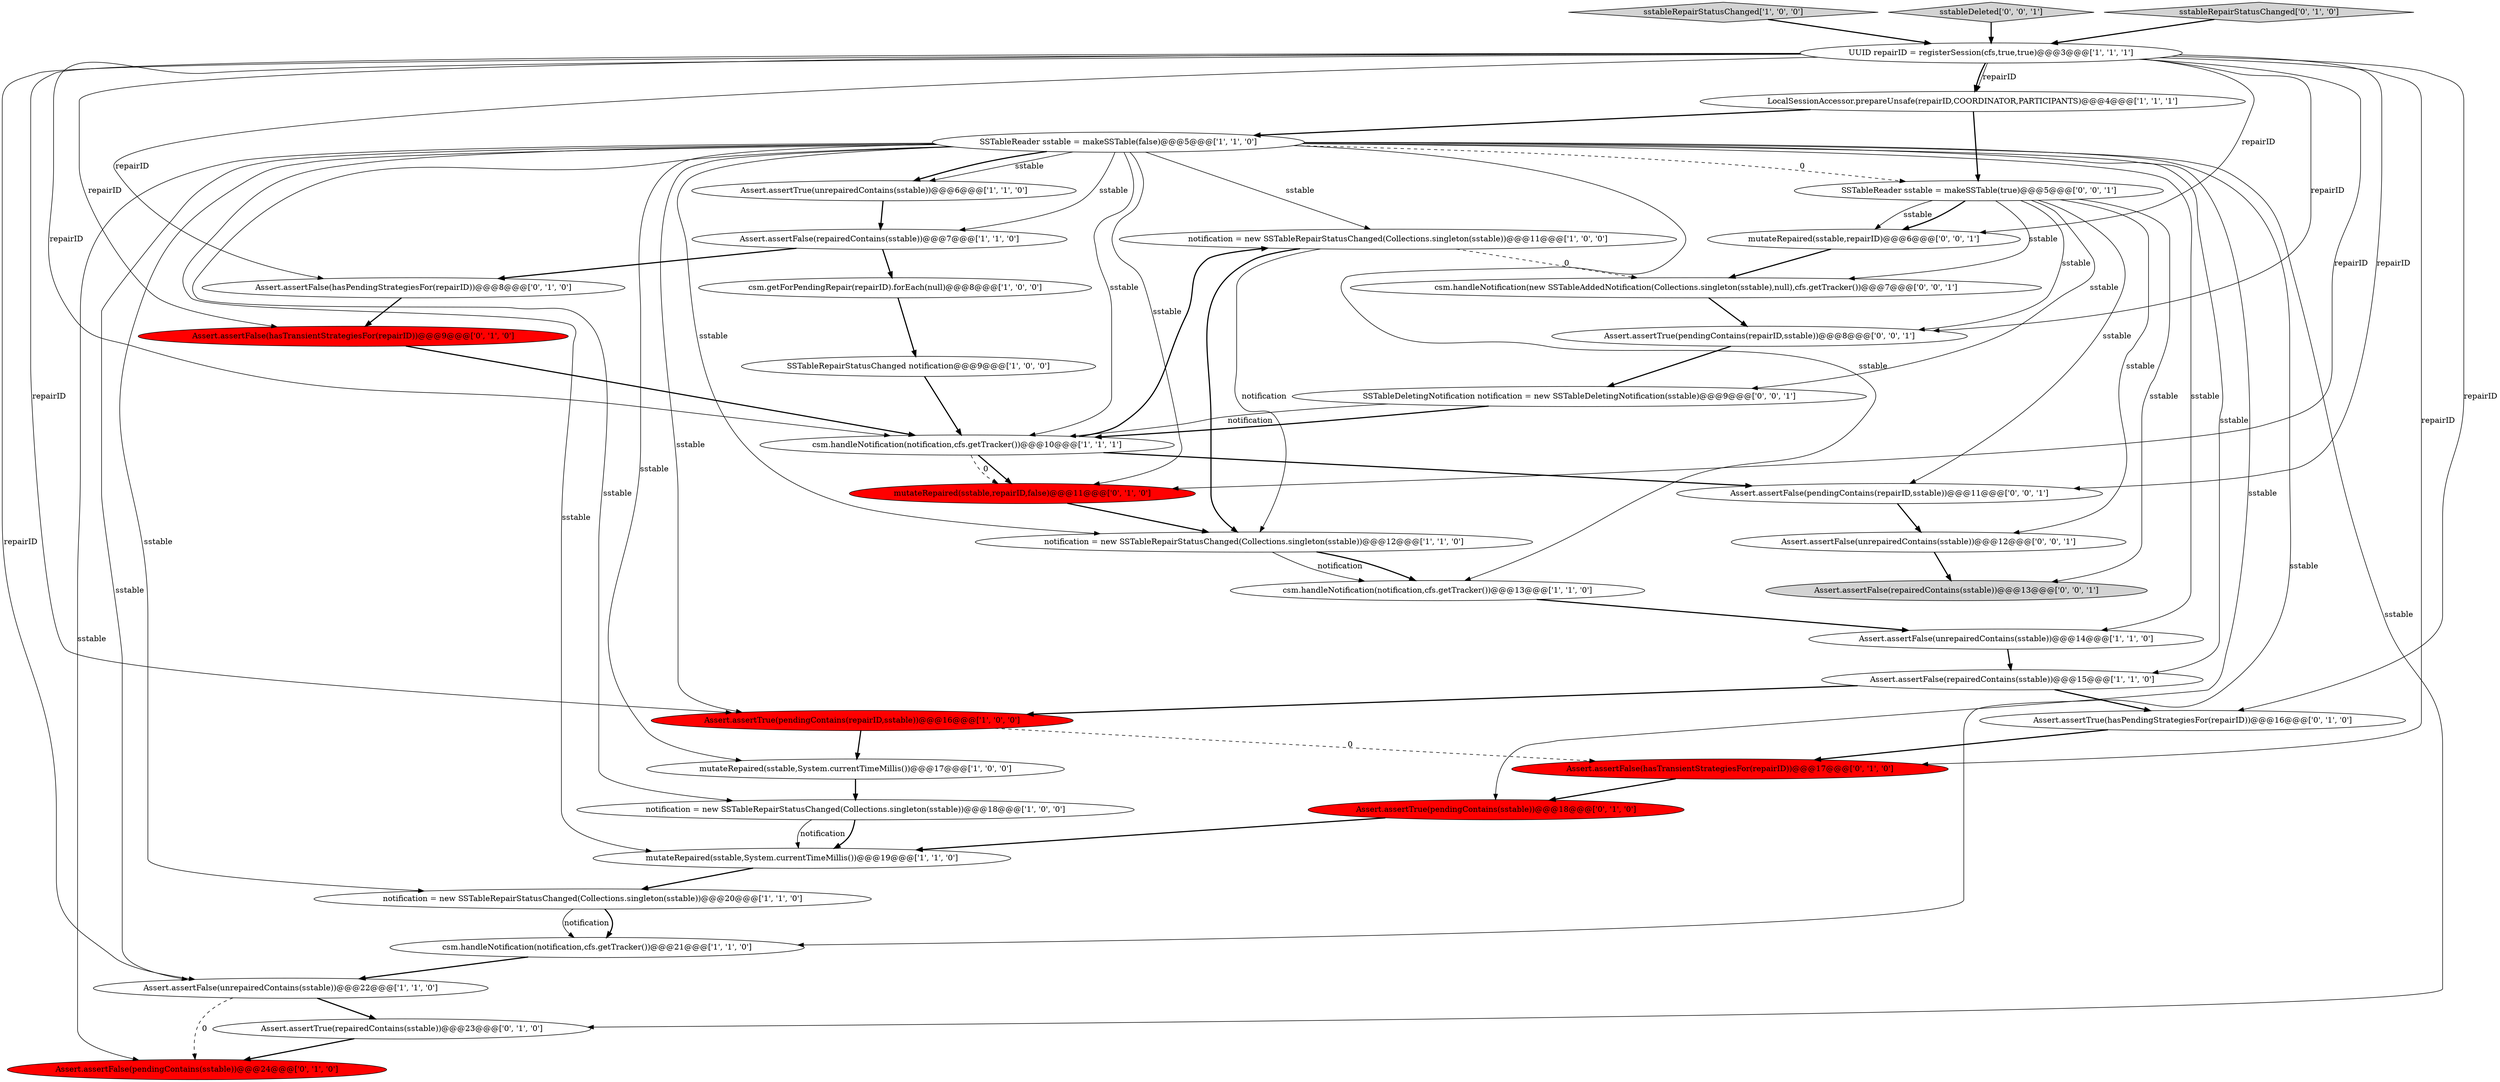 digraph {
2 [style = filled, label = "notification = new SSTableRepairStatusChanged(Collections.singleton(sstable))@@@18@@@['1', '0', '0']", fillcolor = white, shape = ellipse image = "AAA0AAABBB1BBB"];
0 [style = filled, label = "SSTableReader sstable = makeSSTable(false)@@@5@@@['1', '1', '0']", fillcolor = white, shape = ellipse image = "AAA0AAABBB1BBB"];
13 [style = filled, label = "csm.getForPendingRepair(repairID).forEach(null)@@@8@@@['1', '0', '0']", fillcolor = white, shape = ellipse image = "AAA0AAABBB1BBB"];
31 [style = filled, label = "csm.handleNotification(new SSTableAddedNotification(Collections.singleton(sstable),null),cfs.getTracker())@@@7@@@['0', '0', '1']", fillcolor = white, shape = ellipse image = "AAA0AAABBB3BBB"];
35 [style = filled, label = "Assert.assertFalse(pendingContains(repairID,sstable))@@@11@@@['0', '0', '1']", fillcolor = white, shape = ellipse image = "AAA0AAABBB3BBB"];
30 [style = filled, label = "Assert.assertFalse(repairedContains(sstable))@@@13@@@['0', '0', '1']", fillcolor = lightgray, shape = ellipse image = "AAA0AAABBB3BBB"];
38 [style = filled, label = "Assert.assertFalse(unrepairedContains(sstable))@@@12@@@['0', '0', '1']", fillcolor = white, shape = ellipse image = "AAA0AAABBB3BBB"];
36 [style = filled, label = "mutateRepaired(sstable,repairID)@@@6@@@['0', '0', '1']", fillcolor = white, shape = ellipse image = "AAA0AAABBB3BBB"];
3 [style = filled, label = "csm.handleNotification(notification,cfs.getTracker())@@@21@@@['1', '1', '0']", fillcolor = white, shape = ellipse image = "AAA0AAABBB1BBB"];
12 [style = filled, label = "UUID repairID = registerSession(cfs,true,true)@@@3@@@['1', '1', '1']", fillcolor = white, shape = ellipse image = "AAA0AAABBB1BBB"];
15 [style = filled, label = "LocalSessionAccessor.prepareUnsafe(repairID,COORDINATOR,PARTICIPANTS)@@@4@@@['1', '1', '1']", fillcolor = white, shape = ellipse image = "AAA0AAABBB1BBB"];
18 [style = filled, label = "Assert.assertFalse(unrepairedContains(sstable))@@@14@@@['1', '1', '0']", fillcolor = white, shape = ellipse image = "AAA0AAABBB1BBB"];
16 [style = filled, label = "notification = new SSTableRepairStatusChanged(Collections.singleton(sstable))@@@20@@@['1', '1', '0']", fillcolor = white, shape = ellipse image = "AAA0AAABBB1BBB"];
23 [style = filled, label = "mutateRepaired(sstable,repairID,false)@@@11@@@['0', '1', '0']", fillcolor = red, shape = ellipse image = "AAA1AAABBB2BBB"];
20 [style = filled, label = "notification = new SSTableRepairStatusChanged(Collections.singleton(sstable))@@@12@@@['1', '1', '0']", fillcolor = white, shape = ellipse image = "AAA0AAABBB1BBB"];
26 [style = filled, label = "Assert.assertFalse(pendingContains(sstable))@@@24@@@['0', '1', '0']", fillcolor = red, shape = ellipse image = "AAA1AAABBB2BBB"];
14 [style = filled, label = "sstableRepairStatusChanged['1', '0', '0']", fillcolor = lightgray, shape = diamond image = "AAA0AAABBB1BBB"];
1 [style = filled, label = "SSTableRepairStatusChanged notification@@@9@@@['1', '0', '0']", fillcolor = white, shape = ellipse image = "AAA0AAABBB1BBB"];
28 [style = filled, label = "Assert.assertFalse(hasTransientStrategiesFor(repairID))@@@9@@@['0', '1', '0']", fillcolor = red, shape = ellipse image = "AAA1AAABBB2BBB"];
11 [style = filled, label = "Assert.assertFalse(unrepairedContains(sstable))@@@22@@@['1', '1', '0']", fillcolor = white, shape = ellipse image = "AAA0AAABBB1BBB"];
21 [style = filled, label = "Assert.assertTrue(hasPendingStrategiesFor(repairID))@@@16@@@['0', '1', '0']", fillcolor = white, shape = ellipse image = "AAA0AAABBB2BBB"];
9 [style = filled, label = "mutateRepaired(sstable,System.currentTimeMillis())@@@19@@@['1', '1', '0']", fillcolor = white, shape = ellipse image = "AAA0AAABBB1BBB"];
4 [style = filled, label = "Assert.assertTrue(pendingContains(repairID,sstable))@@@16@@@['1', '0', '0']", fillcolor = red, shape = ellipse image = "AAA1AAABBB1BBB"];
19 [style = filled, label = "notification = new SSTableRepairStatusChanged(Collections.singleton(sstable))@@@11@@@['1', '0', '0']", fillcolor = white, shape = ellipse image = "AAA0AAABBB1BBB"];
33 [style = filled, label = "SSTableReader sstable = makeSSTable(true)@@@5@@@['0', '0', '1']", fillcolor = white, shape = ellipse image = "AAA0AAABBB3BBB"];
7 [style = filled, label = "csm.handleNotification(notification,cfs.getTracker())@@@10@@@['1', '1', '1']", fillcolor = white, shape = ellipse image = "AAA0AAABBB1BBB"];
6 [style = filled, label = "mutateRepaired(sstable,System.currentTimeMillis())@@@17@@@['1', '0', '0']", fillcolor = white, shape = ellipse image = "AAA0AAABBB1BBB"];
5 [style = filled, label = "Assert.assertFalse(repairedContains(sstable))@@@15@@@['1', '1', '0']", fillcolor = white, shape = ellipse image = "AAA0AAABBB1BBB"];
10 [style = filled, label = "Assert.assertTrue(unrepairedContains(sstable))@@@6@@@['1', '1', '0']", fillcolor = white, shape = ellipse image = "AAA0AAABBB1BBB"];
22 [style = filled, label = "Assert.assertTrue(pendingContains(sstable))@@@18@@@['0', '1', '0']", fillcolor = red, shape = ellipse image = "AAA1AAABBB2BBB"];
25 [style = filled, label = "Assert.assertFalse(hasTransientStrategiesFor(repairID))@@@17@@@['0', '1', '0']", fillcolor = red, shape = ellipse image = "AAA1AAABBB2BBB"];
27 [style = filled, label = "Assert.assertFalse(hasPendingStrategiesFor(repairID))@@@8@@@['0', '1', '0']", fillcolor = white, shape = ellipse image = "AAA0AAABBB2BBB"];
8 [style = filled, label = "csm.handleNotification(notification,cfs.getTracker())@@@13@@@['1', '1', '0']", fillcolor = white, shape = ellipse image = "AAA0AAABBB1BBB"];
29 [style = filled, label = "Assert.assertTrue(repairedContains(sstable))@@@23@@@['0', '1', '0']", fillcolor = white, shape = ellipse image = "AAA0AAABBB2BBB"];
32 [style = filled, label = "SSTableDeletingNotification notification = new SSTableDeletingNotification(sstable)@@@9@@@['0', '0', '1']", fillcolor = white, shape = ellipse image = "AAA0AAABBB3BBB"];
17 [style = filled, label = "Assert.assertFalse(repairedContains(sstable))@@@7@@@['1', '1', '0']", fillcolor = white, shape = ellipse image = "AAA0AAABBB1BBB"];
37 [style = filled, label = "sstableDeleted['0', '0', '1']", fillcolor = lightgray, shape = diamond image = "AAA0AAABBB3BBB"];
34 [style = filled, label = "Assert.assertTrue(pendingContains(repairID,sstable))@@@8@@@['0', '0', '1']", fillcolor = white, shape = ellipse image = "AAA0AAABBB3BBB"];
24 [style = filled, label = "sstableRepairStatusChanged['0', '1', '0']", fillcolor = lightgray, shape = diamond image = "AAA0AAABBB2BBB"];
12->36 [style = solid, label="repairID"];
25->22 [style = bold, label=""];
27->28 [style = bold, label=""];
7->35 [style = bold, label=""];
0->2 [style = solid, label="sstable"];
11->29 [style = bold, label=""];
20->8 [style = solid, label="notification"];
0->22 [style = solid, label="sstable"];
10->17 [style = bold, label=""];
12->15 [style = solid, label="repairID"];
9->16 [style = bold, label=""];
13->1 [style = bold, label=""];
0->17 [style = solid, label="sstable"];
4->25 [style = dashed, label="0"];
0->3 [style = solid, label="sstable"];
38->30 [style = bold, label=""];
15->0 [style = bold, label=""];
33->30 [style = solid, label="sstable"];
34->32 [style = bold, label=""];
35->38 [style = bold, label=""];
0->26 [style = solid, label="sstable"];
17->27 [style = bold, label=""];
12->4 [style = solid, label="repairID"];
0->10 [style = solid, label="sstable"];
16->3 [style = bold, label=""];
19->20 [style = solid, label="notification"];
8->18 [style = bold, label=""];
19->20 [style = bold, label=""];
22->9 [style = bold, label=""];
36->31 [style = bold, label=""];
12->21 [style = solid, label="repairID"];
3->11 [style = bold, label=""];
12->28 [style = solid, label="repairID"];
32->7 [style = bold, label=""];
2->9 [style = bold, label=""];
21->25 [style = bold, label=""];
12->34 [style = solid, label="repairID"];
2->9 [style = solid, label="notification"];
33->36 [style = solid, label="sstable"];
29->26 [style = bold, label=""];
6->2 [style = bold, label=""];
5->21 [style = bold, label=""];
20->8 [style = bold, label=""];
0->5 [style = solid, label="sstable"];
0->33 [style = dashed, label="0"];
7->23 [style = bold, label=""];
33->36 [style = bold, label=""];
12->7 [style = solid, label="repairID"];
0->9 [style = solid, label="sstable"];
15->33 [style = bold, label=""];
16->3 [style = solid, label="notification"];
33->35 [style = solid, label="sstable"];
24->12 [style = bold, label=""];
23->20 [style = bold, label=""];
7->23 [style = dashed, label="0"];
0->18 [style = solid, label="sstable"];
32->7 [style = solid, label="notification"];
0->19 [style = solid, label="sstable"];
11->26 [style = dashed, label="0"];
0->20 [style = solid, label="sstable"];
0->23 [style = solid, label="sstable"];
1->7 [style = bold, label=""];
31->34 [style = bold, label=""];
37->12 [style = bold, label=""];
33->34 [style = solid, label="sstable"];
0->6 [style = solid, label="sstable"];
0->11 [style = solid, label="sstable"];
5->4 [style = bold, label=""];
0->4 [style = solid, label="sstable"];
17->13 [style = bold, label=""];
33->31 [style = solid, label="sstable"];
12->11 [style = solid, label="repairID"];
7->19 [style = bold, label=""];
12->23 [style = solid, label="repairID"];
19->31 [style = dashed, label="0"];
0->29 [style = solid, label="sstable"];
33->38 [style = solid, label="sstable"];
0->16 [style = solid, label="sstable"];
4->6 [style = bold, label=""];
12->27 [style = solid, label="repairID"];
12->15 [style = bold, label=""];
28->7 [style = bold, label=""];
0->7 [style = solid, label="sstable"];
0->10 [style = bold, label=""];
0->8 [style = solid, label="sstable"];
18->5 [style = bold, label=""];
14->12 [style = bold, label=""];
12->25 [style = solid, label="repairID"];
33->32 [style = solid, label="sstable"];
12->35 [style = solid, label="repairID"];
}

